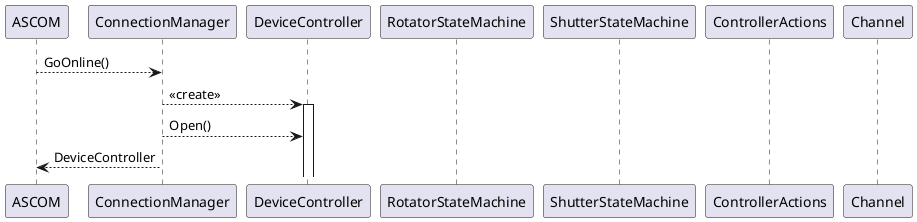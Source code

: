 @startuml Open-Connect
participant ASCOM
participant ConnectionManager
participant DeviceController
participant RotatorStateMachine
participant ShutterStateMachine
participant ControllerActions
participant Channel

ASCOM --> ConnectionManager : GoOnline()
ConnectionManager --> DeviceController : <<create>>
activate DeviceController
ConnectionManager --> DeviceController : Open()
ASCOM <-- ConnectionManager : DeviceController

@enduml